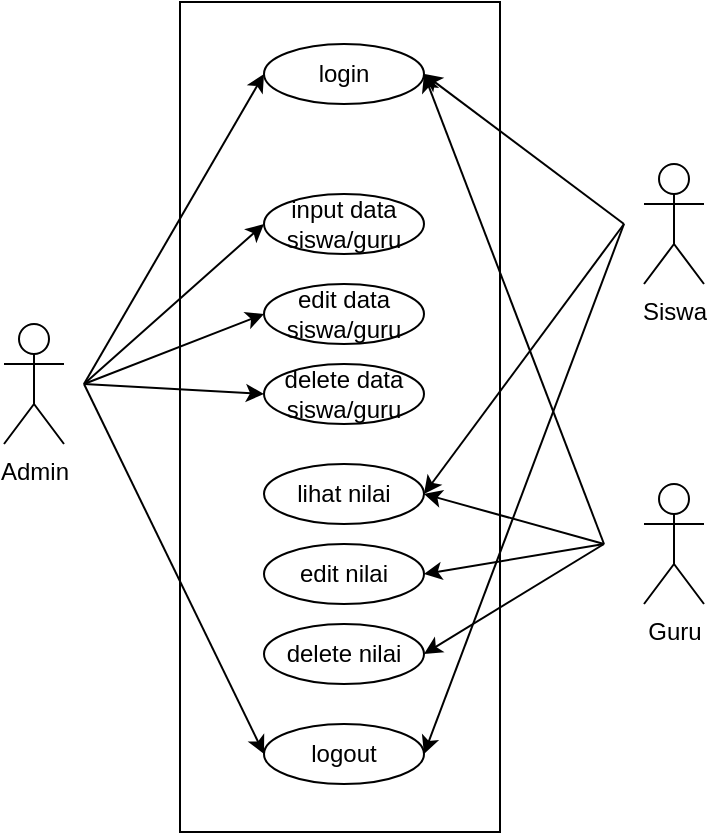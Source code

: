 <mxfile version="14.7.6" type="github">
  <diagram id="DCJ40wF-HfNcIlj2_QVm" name="Page-1">
    <mxGraphModel dx="1447" dy="750" grid="1" gridSize="10" guides="1" tooltips="1" connect="1" arrows="1" fold="1" page="1" pageScale="1" pageWidth="827" pageHeight="1169" math="0" shadow="0">
      <root>
        <mxCell id="0" />
        <mxCell id="1" parent="0" />
        <mxCell id="NEpuYSpWq8pQS_j3NAKV-1" value="Admin" style="shape=umlActor;verticalLabelPosition=bottom;verticalAlign=top;html=1;outlineConnect=0;" vertex="1" parent="1">
          <mxGeometry x="110" y="170" width="30" height="60" as="geometry" />
        </mxCell>
        <mxCell id="NEpuYSpWq8pQS_j3NAKV-3" value="Guru" style="shape=umlActor;verticalLabelPosition=bottom;verticalAlign=top;html=1;outlineConnect=0;" vertex="1" parent="1">
          <mxGeometry x="430" y="250" width="30" height="60" as="geometry" />
        </mxCell>
        <mxCell id="NEpuYSpWq8pQS_j3NAKV-4" value="Siswa" style="shape=umlActor;verticalLabelPosition=bottom;verticalAlign=top;html=1;outlineConnect=0;" vertex="1" parent="1">
          <mxGeometry x="430" y="90" width="30" height="60" as="geometry" />
        </mxCell>
        <mxCell id="NEpuYSpWq8pQS_j3NAKV-5" value="login" style="ellipse;whiteSpace=wrap;html=1;" vertex="1" parent="1">
          <mxGeometry x="240" y="30" width="80" height="30" as="geometry" />
        </mxCell>
        <mxCell id="NEpuYSpWq8pQS_j3NAKV-6" value="input data siswa/guru" style="ellipse;whiteSpace=wrap;html=1;" vertex="1" parent="1">
          <mxGeometry x="240" y="105" width="80" height="30" as="geometry" />
        </mxCell>
        <mxCell id="NEpuYSpWq8pQS_j3NAKV-7" value="lihat nilai" style="ellipse;whiteSpace=wrap;html=1;" vertex="1" parent="1">
          <mxGeometry x="240" y="240" width="80" height="30" as="geometry" />
        </mxCell>
        <mxCell id="NEpuYSpWq8pQS_j3NAKV-8" value="edit nilai" style="ellipse;whiteSpace=wrap;html=1;" vertex="1" parent="1">
          <mxGeometry x="240" y="280" width="80" height="30" as="geometry" />
        </mxCell>
        <mxCell id="NEpuYSpWq8pQS_j3NAKV-9" value="delete nilai" style="ellipse;whiteSpace=wrap;html=1;" vertex="1" parent="1">
          <mxGeometry x="240" y="320" width="80" height="30" as="geometry" />
        </mxCell>
        <mxCell id="NEpuYSpWq8pQS_j3NAKV-10" value="logout" style="ellipse;whiteSpace=wrap;html=1;" vertex="1" parent="1">
          <mxGeometry x="240" y="370" width="80" height="30" as="geometry" />
        </mxCell>
        <mxCell id="NEpuYSpWq8pQS_j3NAKV-11" value="edit data siswa/guru" style="ellipse;whiteSpace=wrap;html=1;" vertex="1" parent="1">
          <mxGeometry x="240" y="150" width="80" height="30" as="geometry" />
        </mxCell>
        <mxCell id="NEpuYSpWq8pQS_j3NAKV-12" value="delete&amp;nbsp;data siswa/guru" style="ellipse;whiteSpace=wrap;html=1;" vertex="1" parent="1">
          <mxGeometry x="240" y="190" width="80" height="30" as="geometry" />
        </mxCell>
        <mxCell id="NEpuYSpWq8pQS_j3NAKV-16" value="" style="rounded=0;whiteSpace=wrap;html=1;fillColor=none;" vertex="1" parent="1">
          <mxGeometry x="198" y="9" width="160" height="415" as="geometry" />
        </mxCell>
        <mxCell id="NEpuYSpWq8pQS_j3NAKV-18" value="" style="endArrow=classic;html=1;entryX=0;entryY=0.5;entryDx=0;entryDy=0;" edge="1" parent="1" target="NEpuYSpWq8pQS_j3NAKV-5">
          <mxGeometry width="50" height="50" relative="1" as="geometry">
            <mxPoint x="150" y="200" as="sourcePoint" />
            <mxPoint x="200" y="150" as="targetPoint" />
          </mxGeometry>
        </mxCell>
        <mxCell id="NEpuYSpWq8pQS_j3NAKV-19" value="" style="endArrow=classic;html=1;entryX=0;entryY=0.5;entryDx=0;entryDy=0;" edge="1" parent="1" target="NEpuYSpWq8pQS_j3NAKV-6">
          <mxGeometry width="50" height="50" relative="1" as="geometry">
            <mxPoint x="150" y="200" as="sourcePoint" />
            <mxPoint x="590" y="220" as="targetPoint" />
          </mxGeometry>
        </mxCell>
        <mxCell id="NEpuYSpWq8pQS_j3NAKV-20" value="" style="endArrow=classic;html=1;entryX=0;entryY=0.5;entryDx=0;entryDy=0;" edge="1" parent="1" target="NEpuYSpWq8pQS_j3NAKV-11">
          <mxGeometry width="50" height="50" relative="1" as="geometry">
            <mxPoint x="150" y="200" as="sourcePoint" />
            <mxPoint x="250" y="130" as="targetPoint" />
          </mxGeometry>
        </mxCell>
        <mxCell id="NEpuYSpWq8pQS_j3NAKV-21" value="" style="endArrow=classic;html=1;entryX=0;entryY=0.5;entryDx=0;entryDy=0;" edge="1" parent="1" target="NEpuYSpWq8pQS_j3NAKV-12">
          <mxGeometry width="50" height="50" relative="1" as="geometry">
            <mxPoint x="150" y="200" as="sourcePoint" />
            <mxPoint x="250" y="175" as="targetPoint" />
          </mxGeometry>
        </mxCell>
        <mxCell id="NEpuYSpWq8pQS_j3NAKV-22" value="" style="endArrow=classic;html=1;entryX=0;entryY=0.5;entryDx=0;entryDy=0;" edge="1" parent="1" target="NEpuYSpWq8pQS_j3NAKV-10">
          <mxGeometry width="50" height="50" relative="1" as="geometry">
            <mxPoint x="150" y="200" as="sourcePoint" />
            <mxPoint x="250" y="175" as="targetPoint" />
          </mxGeometry>
        </mxCell>
        <mxCell id="NEpuYSpWq8pQS_j3NAKV-23" value="" style="endArrow=classic;html=1;entryX=1;entryY=0.5;entryDx=0;entryDy=0;" edge="1" parent="1" target="NEpuYSpWq8pQS_j3NAKV-7">
          <mxGeometry width="50" height="50" relative="1" as="geometry">
            <mxPoint x="420" y="120" as="sourcePoint" />
            <mxPoint x="504" y="387.5" as="targetPoint" />
          </mxGeometry>
        </mxCell>
        <mxCell id="NEpuYSpWq8pQS_j3NAKV-24" value="" style="endArrow=classic;html=1;entryX=1;entryY=0.5;entryDx=0;entryDy=0;" edge="1" parent="1" target="NEpuYSpWq8pQS_j3NAKV-5">
          <mxGeometry width="50" height="50" relative="1" as="geometry">
            <mxPoint x="420" y="120" as="sourcePoint" />
            <mxPoint x="330" y="265" as="targetPoint" />
          </mxGeometry>
        </mxCell>
        <mxCell id="NEpuYSpWq8pQS_j3NAKV-25" value="" style="endArrow=classic;html=1;entryX=1;entryY=0.5;entryDx=0;entryDy=0;" edge="1" parent="1" target="NEpuYSpWq8pQS_j3NAKV-10">
          <mxGeometry width="50" height="50" relative="1" as="geometry">
            <mxPoint x="420" y="120" as="sourcePoint" />
            <mxPoint x="330" y="265" as="targetPoint" />
          </mxGeometry>
        </mxCell>
        <mxCell id="NEpuYSpWq8pQS_j3NAKV-26" value="" style="endArrow=classic;html=1;entryX=1;entryY=0.5;entryDx=0;entryDy=0;" edge="1" parent="1" target="NEpuYSpWq8pQS_j3NAKV-5">
          <mxGeometry width="50" height="50" relative="1" as="geometry">
            <mxPoint x="410" y="280" as="sourcePoint" />
            <mxPoint x="330" y="395" as="targetPoint" />
          </mxGeometry>
        </mxCell>
        <mxCell id="NEpuYSpWq8pQS_j3NAKV-27" value="" style="endArrow=classic;html=1;entryX=1;entryY=0.5;entryDx=0;entryDy=0;" edge="1" parent="1" target="NEpuYSpWq8pQS_j3NAKV-7">
          <mxGeometry width="50" height="50" relative="1" as="geometry">
            <mxPoint x="410" y="280" as="sourcePoint" />
            <mxPoint x="330" y="55" as="targetPoint" />
          </mxGeometry>
        </mxCell>
        <mxCell id="NEpuYSpWq8pQS_j3NAKV-28" value="" style="endArrow=classic;html=1;entryX=1;entryY=0.5;entryDx=0;entryDy=0;" edge="1" parent="1" target="NEpuYSpWq8pQS_j3NAKV-8">
          <mxGeometry width="50" height="50" relative="1" as="geometry">
            <mxPoint x="410" y="280" as="sourcePoint" />
            <mxPoint x="330" y="265" as="targetPoint" />
          </mxGeometry>
        </mxCell>
        <mxCell id="NEpuYSpWq8pQS_j3NAKV-29" value="" style="endArrow=classic;html=1;entryX=1;entryY=0.5;entryDx=0;entryDy=0;" edge="1" parent="1" target="NEpuYSpWq8pQS_j3NAKV-9">
          <mxGeometry width="50" height="50" relative="1" as="geometry">
            <mxPoint x="410" y="280" as="sourcePoint" />
            <mxPoint x="330" y="305" as="targetPoint" />
          </mxGeometry>
        </mxCell>
      </root>
    </mxGraphModel>
  </diagram>
</mxfile>
